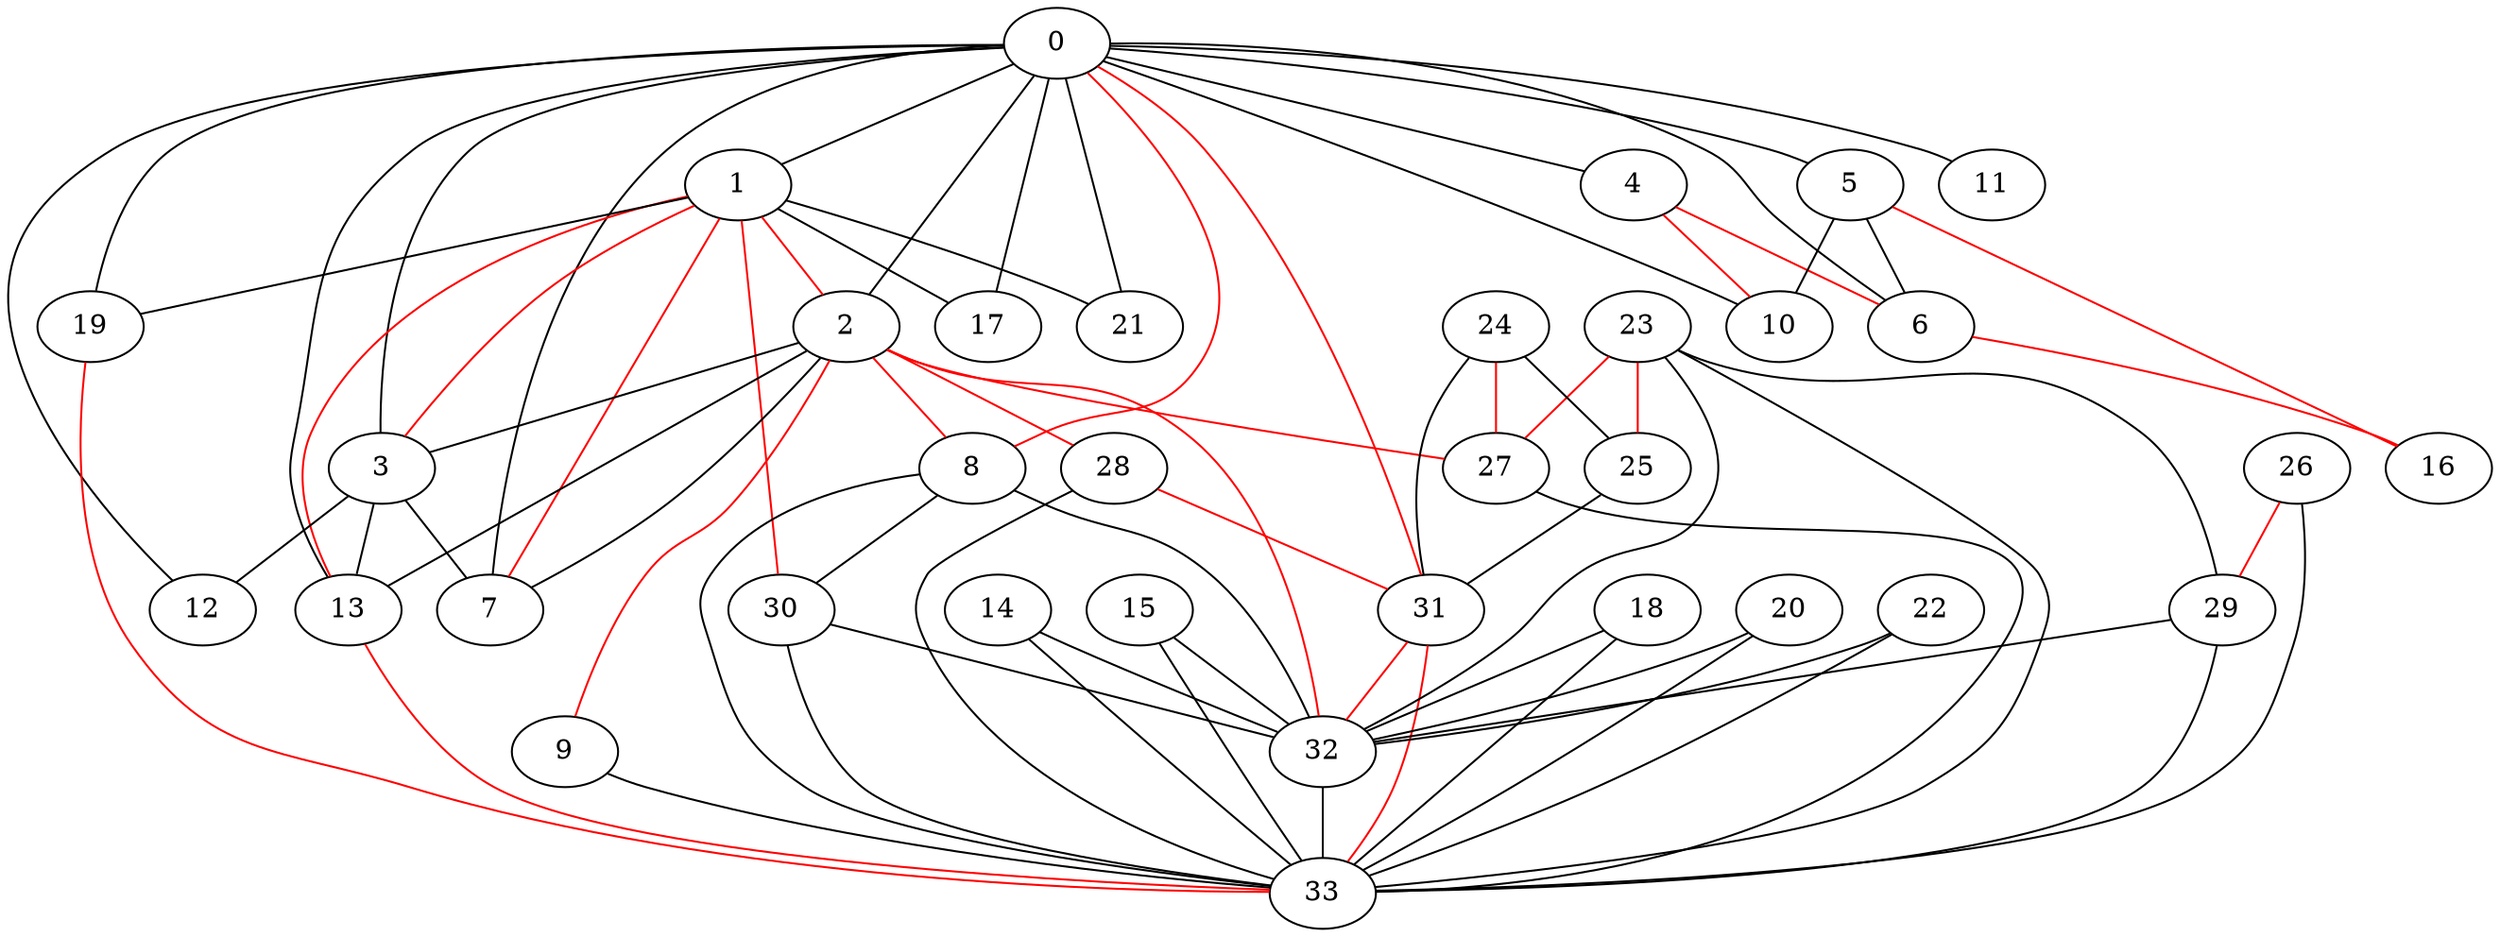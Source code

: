 graph {
	0 -- 1
	0 -- 2
	0 -- 3
	0 -- 4
	0 -- 5
	0 -- 6
	0 -- 7
	0 -- 8 [color=red]
	0 -- 10
	0 -- 11
	0 -- 12
	0 -- 13
	0 -- 17
	0 -- 19
	0 -- 21
	0 -- 31 [color=red]
	1 -- 2 [color=red]
	1 -- 3 [color=red]
	1 -- 7 [color=red]
	1 -- 13 [color=red]
	1 -- 17
	1 -- 19
	1 -- 21
	1 -- 30 [color=red]
	2 -- 3
	2 -- 7
	2 -- 8 [color=red]
	2 -- 9 [color=red]
	2 -- 13
	2 -- 27 [color=red]
	2 -- 28 [color=red]
	2 -- 32 [color=red]
	3 -- 7
	3 -- 12
	3 -- 13
	4 -- 6 [color=red]
	4 -- 10 [color=red]
	5 -- 6
	5 -- 10
	5 -- 16 [color=red]
	6 -- 16 [color=red]
	8 -- 30
	8 -- 32
	8 -- 33
	9 -- 33
	13 -- 33 [color=red]
	14 -- 32
	14 -- 33
	15 -- 32
	15 -- 33
	18 -- 32
	18 -- 33
	19 -- 33 [color=red]
	20 -- 32
	20 -- 33
	22 -- 32
	22 -- 33
	23 -- 25 [color=red]
	23 -- 27 [color=red]
	23 -- 29
	23 -- 32
	23 -- 33
	24 -- 25
	24 -- 27 [color=red]
	24 -- 31
	25 -- 31
	26 -- 29 [color=red]
	26 -- 33
	27 -- 33
	28 -- 31 [color=red]
	28 -- 33
	29 -- 32
	29 -- 33
	30 -- 32
	30 -- 33
	31 -- 32 [color=red]
	31 -- 33 [color=red]
	32 -- 33
}

